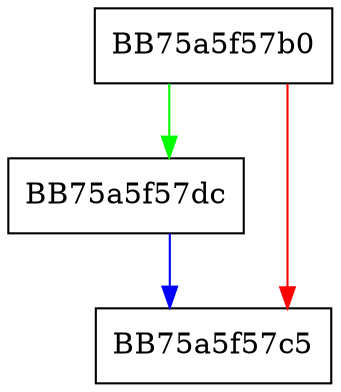 digraph Tell {
  node [shape="box"];
  graph [splines=ortho];
  BB75a5f57b0 -> BB75a5f57dc [color="green"];
  BB75a5f57b0 -> BB75a5f57c5 [color="red"];
  BB75a5f57dc -> BB75a5f57c5 [color="blue"];
}